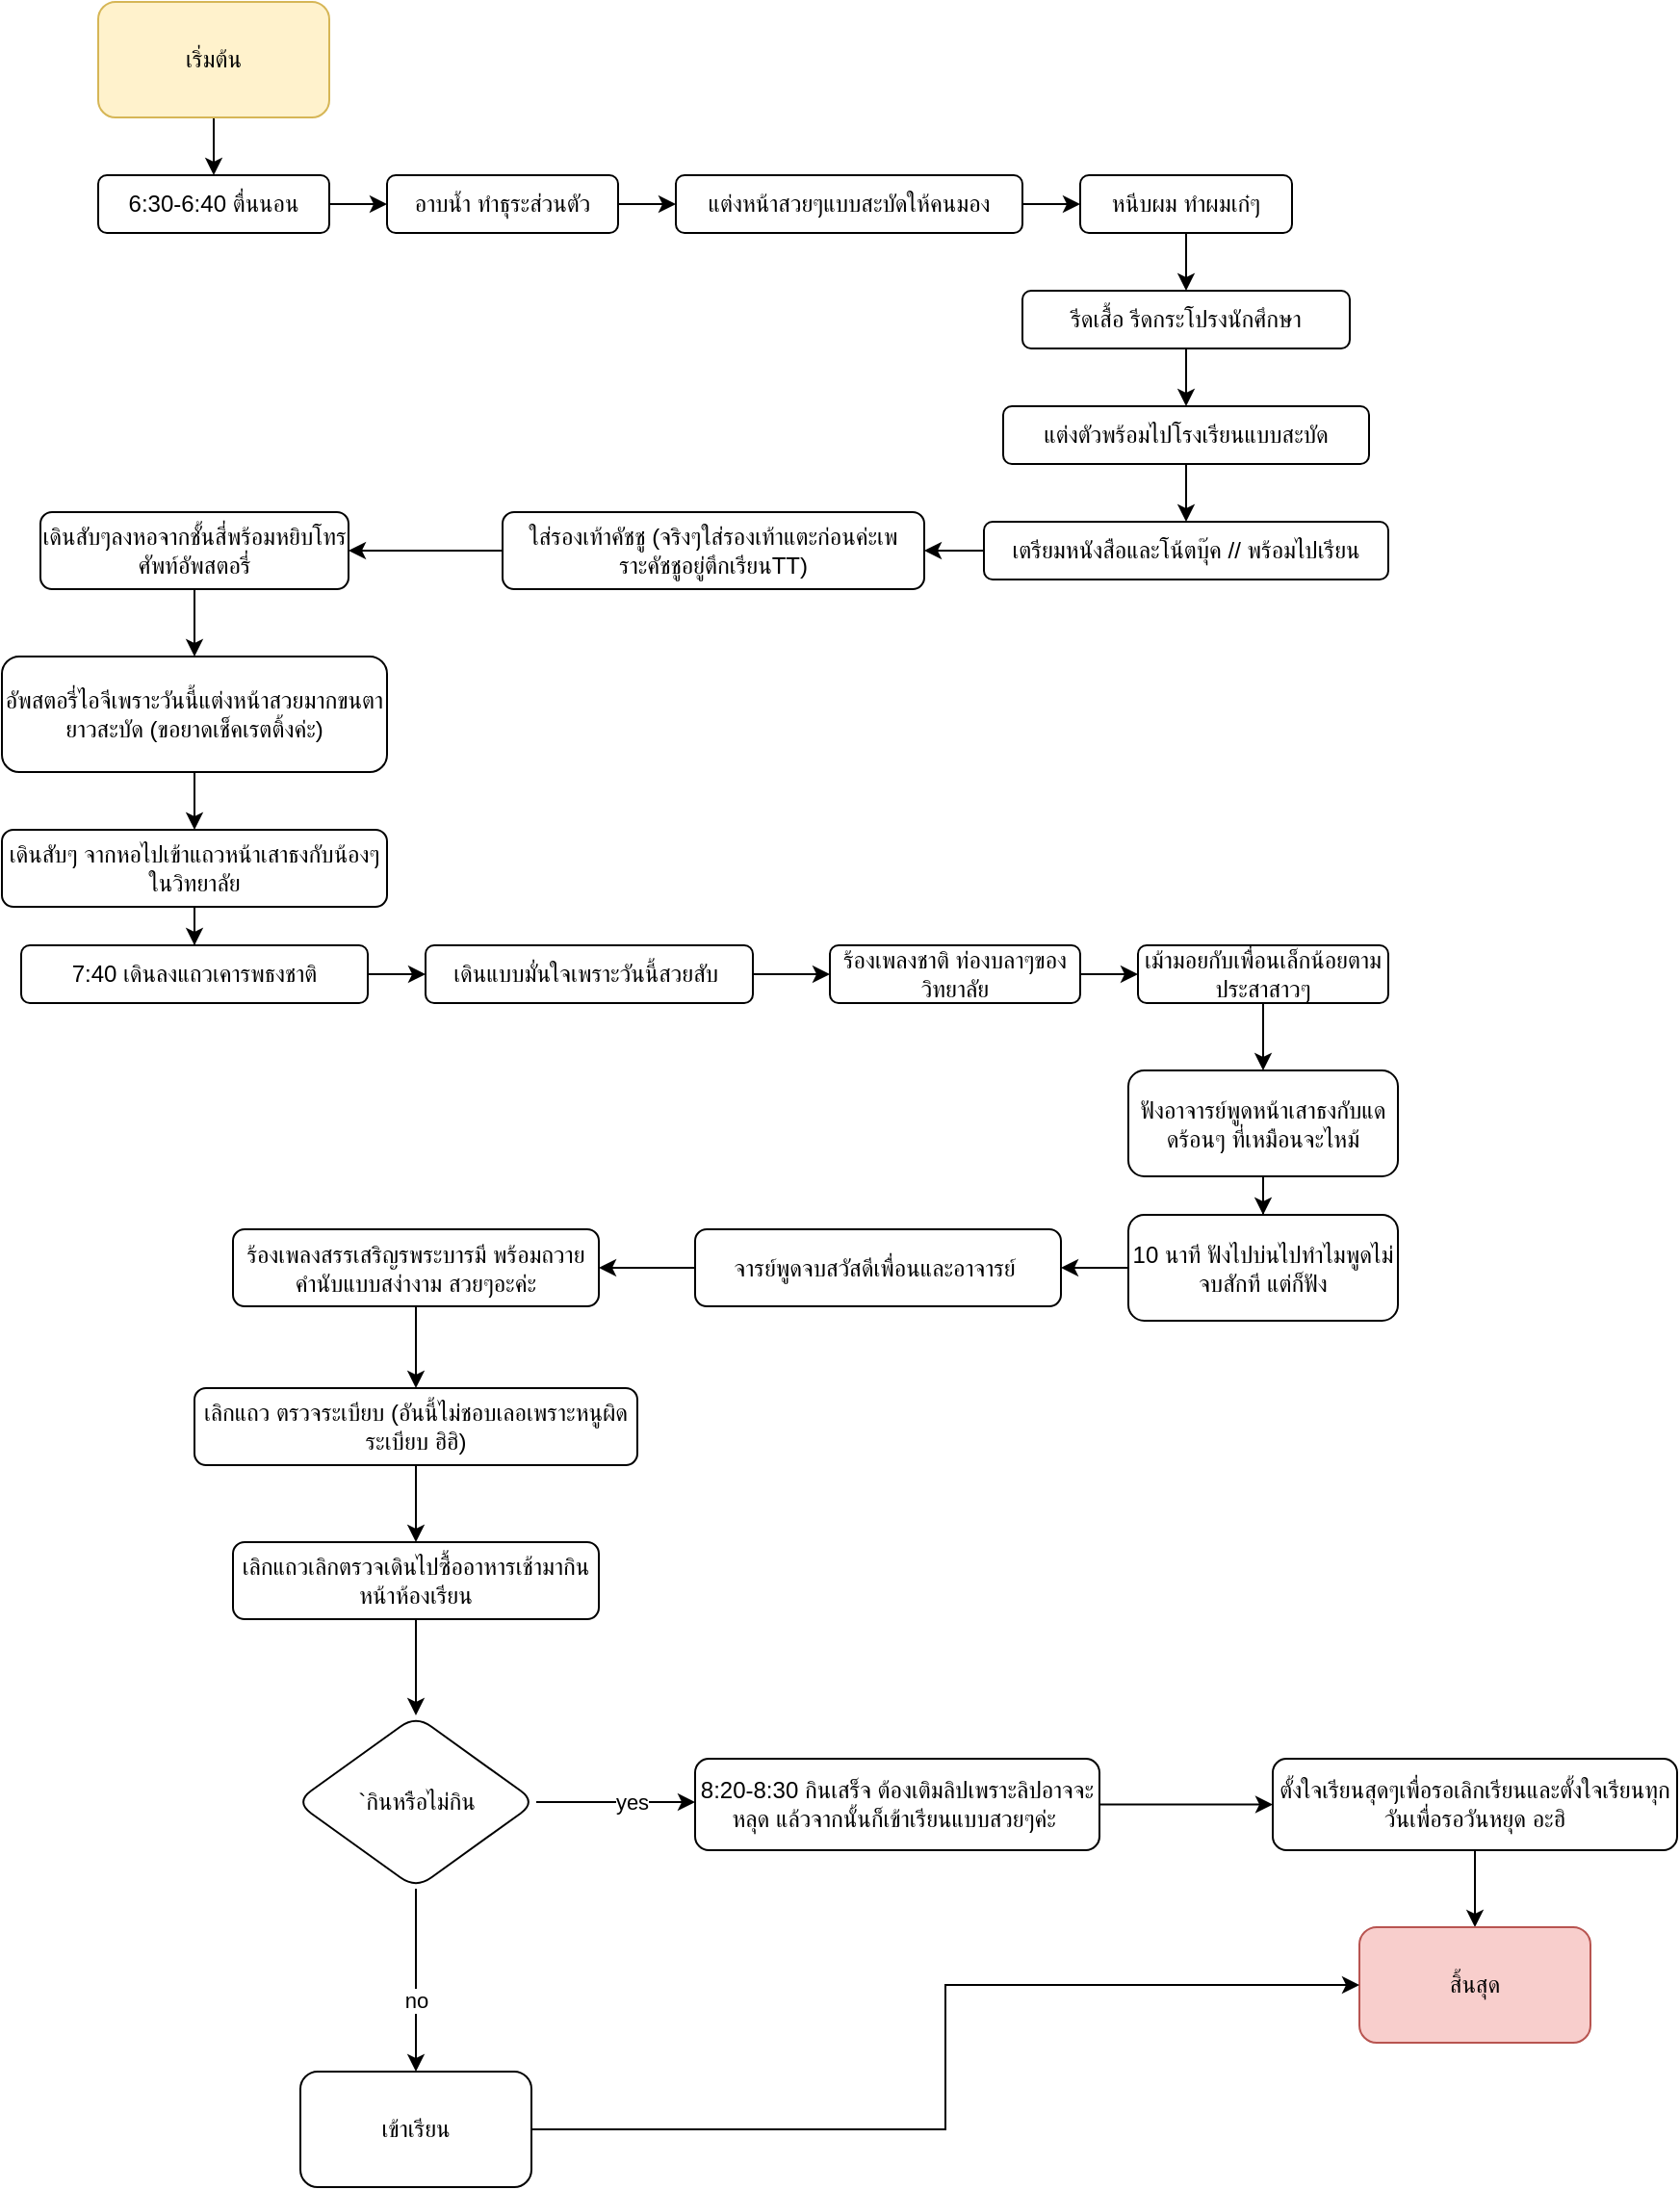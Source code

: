 <mxfile version="20.6.0" type="github">
  <diagram id="jc3KGUTVvT1E_u7E2g3x" name="หน้า-1">
    <mxGraphModel dx="868" dy="450" grid="1" gridSize="10" guides="1" tooltips="1" connect="1" arrows="1" fold="1" page="1" pageScale="1" pageWidth="827" pageHeight="1169" math="0" shadow="0">
      <root>
        <mxCell id="0" />
        <mxCell id="1" parent="0" />
        <mxCell id="kX2poIMsaVfBen5c1JXI-33" value="" style="edgeStyle=orthogonalEdgeStyle;rounded=0;orthogonalLoop=1;jettySize=auto;html=1;" edge="1" parent="1" source="kX2poIMsaVfBen5c1JXI-31" target="kX2poIMsaVfBen5c1JXI-32">
          <mxGeometry relative="1" as="geometry" />
        </mxCell>
        <mxCell id="kX2poIMsaVfBen5c1JXI-31" value="เริ่มต้น" style="rounded=1;whiteSpace=wrap;html=1;fillColor=#fff2cc;strokeColor=#d6b656;" vertex="1" parent="1">
          <mxGeometry x="90" y="30" width="120" height="60" as="geometry" />
        </mxCell>
        <mxCell id="kX2poIMsaVfBen5c1JXI-35" value="" style="edgeStyle=orthogonalEdgeStyle;rounded=0;orthogonalLoop=1;jettySize=auto;html=1;" edge="1" parent="1" source="kX2poIMsaVfBen5c1JXI-32" target="kX2poIMsaVfBen5c1JXI-34">
          <mxGeometry relative="1" as="geometry" />
        </mxCell>
        <mxCell id="kX2poIMsaVfBen5c1JXI-32" value="6:30-6:40 ตื่นนอน" style="rounded=1;whiteSpace=wrap;html=1;" vertex="1" parent="1">
          <mxGeometry x="90" y="120" width="120" height="30" as="geometry" />
        </mxCell>
        <mxCell id="kX2poIMsaVfBen5c1JXI-37" value="" style="edgeStyle=orthogonalEdgeStyle;rounded=0;orthogonalLoop=1;jettySize=auto;html=1;" edge="1" parent="1" source="kX2poIMsaVfBen5c1JXI-34" target="kX2poIMsaVfBen5c1JXI-36">
          <mxGeometry relative="1" as="geometry" />
        </mxCell>
        <mxCell id="kX2poIMsaVfBen5c1JXI-34" value="อาบน้ำ ทำธุระส่วนตัว" style="rounded=1;whiteSpace=wrap;html=1;" vertex="1" parent="1">
          <mxGeometry x="240" y="120" width="120" height="30" as="geometry" />
        </mxCell>
        <mxCell id="kX2poIMsaVfBen5c1JXI-39" value="" style="edgeStyle=orthogonalEdgeStyle;rounded=0;orthogonalLoop=1;jettySize=auto;html=1;" edge="1" parent="1" source="kX2poIMsaVfBen5c1JXI-36" target="kX2poIMsaVfBen5c1JXI-38">
          <mxGeometry relative="1" as="geometry" />
        </mxCell>
        <mxCell id="kX2poIMsaVfBen5c1JXI-36" value="แต่งหน้าสวยๆแบบสะบัดให้คนมอง" style="rounded=1;whiteSpace=wrap;html=1;" vertex="1" parent="1">
          <mxGeometry x="390" y="120" width="180" height="30" as="geometry" />
        </mxCell>
        <mxCell id="kX2poIMsaVfBen5c1JXI-42" value="" style="edgeStyle=orthogonalEdgeStyle;rounded=0;orthogonalLoop=1;jettySize=auto;html=1;" edge="1" parent="1" source="kX2poIMsaVfBen5c1JXI-38" target="kX2poIMsaVfBen5c1JXI-41">
          <mxGeometry relative="1" as="geometry" />
        </mxCell>
        <mxCell id="kX2poIMsaVfBen5c1JXI-38" value="หนีบผม ทำผมเก๋ๆ" style="rounded=1;whiteSpace=wrap;html=1;" vertex="1" parent="1">
          <mxGeometry x="600" y="120" width="110" height="30" as="geometry" />
        </mxCell>
        <mxCell id="kX2poIMsaVfBen5c1JXI-44" value="" style="edgeStyle=orthogonalEdgeStyle;rounded=0;orthogonalLoop=1;jettySize=auto;html=1;" edge="1" parent="1" source="kX2poIMsaVfBen5c1JXI-41" target="kX2poIMsaVfBen5c1JXI-43">
          <mxGeometry relative="1" as="geometry" />
        </mxCell>
        <mxCell id="kX2poIMsaVfBen5c1JXI-41" value="รีดเสื้อ รีดกระโปรงนักศึกษา" style="rounded=1;whiteSpace=wrap;html=1;" vertex="1" parent="1">
          <mxGeometry x="570" y="180" width="170" height="30" as="geometry" />
        </mxCell>
        <mxCell id="kX2poIMsaVfBen5c1JXI-46" value="" style="edgeStyle=orthogonalEdgeStyle;rounded=0;orthogonalLoop=1;jettySize=auto;html=1;" edge="1" parent="1" source="kX2poIMsaVfBen5c1JXI-43" target="kX2poIMsaVfBen5c1JXI-45">
          <mxGeometry relative="1" as="geometry" />
        </mxCell>
        <mxCell id="kX2poIMsaVfBen5c1JXI-43" value="แต่งตัวพร้อมไปโรงเรียนแบบสะบัด" style="rounded=1;whiteSpace=wrap;html=1;" vertex="1" parent="1">
          <mxGeometry x="560" y="240" width="190" height="30" as="geometry" />
        </mxCell>
        <mxCell id="kX2poIMsaVfBen5c1JXI-48" value="" style="edgeStyle=orthogonalEdgeStyle;rounded=0;orthogonalLoop=1;jettySize=auto;html=1;" edge="1" parent="1" source="kX2poIMsaVfBen5c1JXI-45" target="kX2poIMsaVfBen5c1JXI-47">
          <mxGeometry relative="1" as="geometry" />
        </mxCell>
        <mxCell id="kX2poIMsaVfBen5c1JXI-45" value="เตรียมหนังสือและโน้ตบุ๊ค // พร้อมไปเรียน" style="rounded=1;whiteSpace=wrap;html=1;" vertex="1" parent="1">
          <mxGeometry x="550" y="300" width="210" height="30" as="geometry" />
        </mxCell>
        <mxCell id="kX2poIMsaVfBen5c1JXI-50" value="" style="edgeStyle=orthogonalEdgeStyle;rounded=0;orthogonalLoop=1;jettySize=auto;html=1;" edge="1" parent="1" source="kX2poIMsaVfBen5c1JXI-47" target="kX2poIMsaVfBen5c1JXI-49">
          <mxGeometry relative="1" as="geometry" />
        </mxCell>
        <mxCell id="kX2poIMsaVfBen5c1JXI-47" value="ใส่รองเท้าคัชชู (จริงๆใส่รองเท้าแตะก่อนค่ะเพราะคัชชูอยู่ตึกเรียนTT)" style="rounded=1;whiteSpace=wrap;html=1;align=center;" vertex="1" parent="1">
          <mxGeometry x="300" y="295" width="219" height="40" as="geometry" />
        </mxCell>
        <mxCell id="kX2poIMsaVfBen5c1JXI-52" value="" style="edgeStyle=orthogonalEdgeStyle;rounded=0;orthogonalLoop=1;jettySize=auto;html=1;" edge="1" parent="1" source="kX2poIMsaVfBen5c1JXI-49" target="kX2poIMsaVfBen5c1JXI-51">
          <mxGeometry relative="1" as="geometry" />
        </mxCell>
        <mxCell id="kX2poIMsaVfBen5c1JXI-49" value="เดินสับๆลงหอจากชั้นสี่พร้อมหยิบโทรศัพท์อัพสตอรี่" style="rounded=1;whiteSpace=wrap;html=1;align=center;" vertex="1" parent="1">
          <mxGeometry x="60" y="295" width="160" height="40" as="geometry" />
        </mxCell>
        <mxCell id="kX2poIMsaVfBen5c1JXI-54" value="" style="edgeStyle=orthogonalEdgeStyle;rounded=0;orthogonalLoop=1;jettySize=auto;html=1;" edge="1" parent="1" source="kX2poIMsaVfBen5c1JXI-51" target="kX2poIMsaVfBen5c1JXI-53">
          <mxGeometry relative="1" as="geometry" />
        </mxCell>
        <mxCell id="kX2poIMsaVfBen5c1JXI-51" value="อัพสตอรี่ไอจีเพราะวันนี้แต่งหน้าสวยมากขนตายาวสะบัด (ขอยาดเช็คเรตติ้งค่ะ)" style="rounded=1;whiteSpace=wrap;html=1;align=center;" vertex="1" parent="1">
          <mxGeometry x="40" y="370" width="200" height="60" as="geometry" />
        </mxCell>
        <mxCell id="kX2poIMsaVfBen5c1JXI-57" value="" style="edgeStyle=orthogonalEdgeStyle;rounded=0;orthogonalLoop=1;jettySize=auto;html=1;" edge="1" parent="1" source="kX2poIMsaVfBen5c1JXI-53" target="kX2poIMsaVfBen5c1JXI-56">
          <mxGeometry relative="1" as="geometry" />
        </mxCell>
        <mxCell id="kX2poIMsaVfBen5c1JXI-53" value="เดินสับๆ จากหอไปเข้าแถวหน้าเสาธงกับน้องๆในวิทยาลัย" style="rounded=1;whiteSpace=wrap;html=1;align=center;" vertex="1" parent="1">
          <mxGeometry x="40" y="460" width="200" height="40" as="geometry" />
        </mxCell>
        <mxCell id="kX2poIMsaVfBen5c1JXI-59" value="" style="edgeStyle=orthogonalEdgeStyle;rounded=0;orthogonalLoop=1;jettySize=auto;html=1;" edge="1" parent="1" source="kX2poIMsaVfBen5c1JXI-56" target="kX2poIMsaVfBen5c1JXI-58">
          <mxGeometry relative="1" as="geometry" />
        </mxCell>
        <mxCell id="kX2poIMsaVfBen5c1JXI-56" value="7:40 เดินลงแถวเคารพธงชาติ" style="rounded=1;whiteSpace=wrap;html=1;align=center;" vertex="1" parent="1">
          <mxGeometry x="50" y="520" width="180" height="30" as="geometry" />
        </mxCell>
        <mxCell id="kX2poIMsaVfBen5c1JXI-61" value="" style="edgeStyle=orthogonalEdgeStyle;rounded=0;orthogonalLoop=1;jettySize=auto;html=1;" edge="1" parent="1" source="kX2poIMsaVfBen5c1JXI-58" target="kX2poIMsaVfBen5c1JXI-60">
          <mxGeometry relative="1" as="geometry" />
        </mxCell>
        <mxCell id="kX2poIMsaVfBen5c1JXI-58" value="เดินแบบมั่นใจเพราะวันนี้สวยสับ&amp;nbsp;" style="rounded=1;whiteSpace=wrap;html=1;align=center;" vertex="1" parent="1">
          <mxGeometry x="260" y="520" width="170" height="30" as="geometry" />
        </mxCell>
        <mxCell id="kX2poIMsaVfBen5c1JXI-63" value="" style="edgeStyle=orthogonalEdgeStyle;rounded=0;orthogonalLoop=1;jettySize=auto;html=1;" edge="1" parent="1" source="kX2poIMsaVfBen5c1JXI-60" target="kX2poIMsaVfBen5c1JXI-62">
          <mxGeometry relative="1" as="geometry" />
        </mxCell>
        <mxCell id="kX2poIMsaVfBen5c1JXI-60" value="ร้องเพลงชาติ ท่องบลาๆของวิทยาลัย" style="rounded=1;whiteSpace=wrap;html=1;align=center;" vertex="1" parent="1">
          <mxGeometry x="470" y="520" width="130" height="30" as="geometry" />
        </mxCell>
        <mxCell id="kX2poIMsaVfBen5c1JXI-66" value="" style="edgeStyle=orthogonalEdgeStyle;rounded=0;orthogonalLoop=1;jettySize=auto;html=1;" edge="1" parent="1" source="kX2poIMsaVfBen5c1JXI-62" target="kX2poIMsaVfBen5c1JXI-65">
          <mxGeometry relative="1" as="geometry" />
        </mxCell>
        <mxCell id="kX2poIMsaVfBen5c1JXI-62" value="เม้ามอยกับเพื่อนเล็กน้อยตามประสาสาวๆ" style="rounded=1;whiteSpace=wrap;html=1;align=center;" vertex="1" parent="1">
          <mxGeometry x="630" y="520" width="130" height="30" as="geometry" />
        </mxCell>
        <mxCell id="kX2poIMsaVfBen5c1JXI-69" value="" style="edgeStyle=orthogonalEdgeStyle;rounded=0;orthogonalLoop=1;jettySize=auto;html=1;" edge="1" parent="1" source="kX2poIMsaVfBen5c1JXI-65" target="kX2poIMsaVfBen5c1JXI-68">
          <mxGeometry relative="1" as="geometry" />
        </mxCell>
        <mxCell id="kX2poIMsaVfBen5c1JXI-65" value="ฟังอาจารย์พูดหน้าเสาธงกับแดดร้อนๆ ที่เหมือนจะไหม้" style="rounded=1;whiteSpace=wrap;html=1;align=center;" vertex="1" parent="1">
          <mxGeometry x="625" y="585" width="140" height="55" as="geometry" />
        </mxCell>
        <mxCell id="kX2poIMsaVfBen5c1JXI-71" value="" style="edgeStyle=orthogonalEdgeStyle;rounded=0;orthogonalLoop=1;jettySize=auto;html=1;" edge="1" parent="1" source="kX2poIMsaVfBen5c1JXI-68" target="kX2poIMsaVfBen5c1JXI-70">
          <mxGeometry relative="1" as="geometry" />
        </mxCell>
        <mxCell id="kX2poIMsaVfBen5c1JXI-68" value="10 นาที ฟังไปบ่นไปทำไมพูดไม่จบสักที แต่ก็ฟัง" style="rounded=1;whiteSpace=wrap;html=1;align=center;" vertex="1" parent="1">
          <mxGeometry x="625" y="660" width="140" height="55" as="geometry" />
        </mxCell>
        <mxCell id="kX2poIMsaVfBen5c1JXI-73" value="" style="edgeStyle=orthogonalEdgeStyle;rounded=0;orthogonalLoop=1;jettySize=auto;html=1;" edge="1" parent="1" source="kX2poIMsaVfBen5c1JXI-70" target="kX2poIMsaVfBen5c1JXI-72">
          <mxGeometry relative="1" as="geometry" />
        </mxCell>
        <mxCell id="kX2poIMsaVfBen5c1JXI-70" value="จารย์พูดจบสวัสดีเพื่อนและอาจารย์&amp;nbsp;" style="rounded=1;whiteSpace=wrap;html=1;align=center;" vertex="1" parent="1">
          <mxGeometry x="400" y="667.5" width="190" height="40" as="geometry" />
        </mxCell>
        <mxCell id="kX2poIMsaVfBen5c1JXI-75" value="" style="edgeStyle=orthogonalEdgeStyle;rounded=0;orthogonalLoop=1;jettySize=auto;html=1;" edge="1" parent="1" source="kX2poIMsaVfBen5c1JXI-72" target="kX2poIMsaVfBen5c1JXI-74">
          <mxGeometry relative="1" as="geometry" />
        </mxCell>
        <mxCell id="kX2poIMsaVfBen5c1JXI-72" value="ร้องเพลงสรรเสริญรพระบารมี พร้อมถวายคำนับแบบสง่างาม สวยๆอะค่ะ" style="rounded=1;whiteSpace=wrap;html=1;align=center;" vertex="1" parent="1">
          <mxGeometry x="160" y="667.5" width="190" height="40" as="geometry" />
        </mxCell>
        <mxCell id="kX2poIMsaVfBen5c1JXI-77" value="" style="edgeStyle=orthogonalEdgeStyle;rounded=0;orthogonalLoop=1;jettySize=auto;html=1;" edge="1" parent="1" source="kX2poIMsaVfBen5c1JXI-74" target="kX2poIMsaVfBen5c1JXI-76">
          <mxGeometry relative="1" as="geometry" />
        </mxCell>
        <mxCell id="kX2poIMsaVfBen5c1JXI-74" value="เลิกแถว ตรวจระเบียบ (อันนี้ไม่ชอบเลอเพราะหนูผิดระเบียบ ฮิฮิ)" style="rounded=1;whiteSpace=wrap;html=1;align=center;" vertex="1" parent="1">
          <mxGeometry x="140" y="750" width="230" height="40" as="geometry" />
        </mxCell>
        <mxCell id="kX2poIMsaVfBen5c1JXI-80" value="" style="edgeStyle=orthogonalEdgeStyle;rounded=0;orthogonalLoop=1;jettySize=auto;html=1;" edge="1" parent="1" source="kX2poIMsaVfBen5c1JXI-76" target="kX2poIMsaVfBen5c1JXI-79">
          <mxGeometry relative="1" as="geometry" />
        </mxCell>
        <mxCell id="kX2poIMsaVfBen5c1JXI-76" value="เลิกแถวเลิกตรวจเดินไปซื้ออาหารเช้ามากินหน้าห้องเรียน" style="rounded=1;whiteSpace=wrap;html=1;align=center;" vertex="1" parent="1">
          <mxGeometry x="160" y="830" width="190" height="40" as="geometry" />
        </mxCell>
        <mxCell id="kX2poIMsaVfBen5c1JXI-86" value="" style="edgeStyle=orthogonalEdgeStyle;rounded=0;orthogonalLoop=1;jettySize=auto;html=1;" edge="1" parent="1" source="kX2poIMsaVfBen5c1JXI-79" target="kX2poIMsaVfBen5c1JXI-85">
          <mxGeometry relative="1" as="geometry">
            <Array as="points">
              <mxPoint x="350" y="965" />
              <mxPoint x="350" y="965" />
            </Array>
          </mxGeometry>
        </mxCell>
        <mxCell id="kX2poIMsaVfBen5c1JXI-87" value="yes" style="edgeLabel;html=1;align=center;verticalAlign=middle;resizable=0;points=[];" vertex="1" connectable="0" parent="kX2poIMsaVfBen5c1JXI-86">
          <mxGeometry x="0.182" relative="1" as="geometry">
            <mxPoint as="offset" />
          </mxGeometry>
        </mxCell>
        <mxCell id="kX2poIMsaVfBen5c1JXI-93" value="" style="edgeStyle=orthogonalEdgeStyle;rounded=0;orthogonalLoop=1;jettySize=auto;html=1;" edge="1" parent="1" source="kX2poIMsaVfBen5c1JXI-79" target="kX2poIMsaVfBen5c1JXI-92">
          <mxGeometry relative="1" as="geometry" />
        </mxCell>
        <mxCell id="kX2poIMsaVfBen5c1JXI-95" value="no" style="edgeLabel;html=1;align=center;verticalAlign=middle;resizable=0;points=[];" vertex="1" connectable="0" parent="kX2poIMsaVfBen5c1JXI-93">
          <mxGeometry x="0.22" relative="1" as="geometry">
            <mxPoint as="offset" />
          </mxGeometry>
        </mxCell>
        <mxCell id="kX2poIMsaVfBen5c1JXI-79" value="`กินหรือไม่กิน" style="rhombus;whiteSpace=wrap;html=1;rounded=1;" vertex="1" parent="1">
          <mxGeometry x="192.5" y="920" width="125" height="90" as="geometry" />
        </mxCell>
        <mxCell id="kX2poIMsaVfBen5c1JXI-89" value="" style="edgeStyle=orthogonalEdgeStyle;rounded=0;orthogonalLoop=1;jettySize=auto;html=1;" edge="1" parent="1" source="kX2poIMsaVfBen5c1JXI-85" target="kX2poIMsaVfBen5c1JXI-88">
          <mxGeometry relative="1" as="geometry" />
        </mxCell>
        <mxCell id="kX2poIMsaVfBen5c1JXI-85" value="8:20-8:30 กินเสร็จ ต้องเติมลิปเพราะลิปอาจจะหลุด แล้วจากนั้นก็เข้าเรียนแบบสวยๆค่ะ&amp;nbsp;" style="rounded=1;whiteSpace=wrap;html=1;" vertex="1" parent="1">
          <mxGeometry x="400" y="942.5" width="210" height="47.5" as="geometry" />
        </mxCell>
        <mxCell id="kX2poIMsaVfBen5c1JXI-91" value="" style="edgeStyle=orthogonalEdgeStyle;rounded=0;orthogonalLoop=1;jettySize=auto;html=1;" edge="1" parent="1" source="kX2poIMsaVfBen5c1JXI-88" target="kX2poIMsaVfBen5c1JXI-90">
          <mxGeometry relative="1" as="geometry" />
        </mxCell>
        <mxCell id="kX2poIMsaVfBen5c1JXI-88" value="ตั้งใจเรียนสุดๆเพื่อรอเลิกเรียนและตั้งใจเรียนทุกวันเพื่อรอวันหยุด อะฮิ" style="rounded=1;whiteSpace=wrap;html=1;" vertex="1" parent="1">
          <mxGeometry x="700" y="942.5" width="210" height="47.5" as="geometry" />
        </mxCell>
        <mxCell id="kX2poIMsaVfBen5c1JXI-90" value="สิ้นสุด" style="whiteSpace=wrap;html=1;rounded=1;fillColor=#f8cecc;strokeColor=#b85450;" vertex="1" parent="1">
          <mxGeometry x="745" y="1030" width="120" height="60" as="geometry" />
        </mxCell>
        <mxCell id="kX2poIMsaVfBen5c1JXI-96" style="edgeStyle=orthogonalEdgeStyle;rounded=0;orthogonalLoop=1;jettySize=auto;html=1;exitX=1;exitY=0.5;exitDx=0;exitDy=0;entryX=0;entryY=0.5;entryDx=0;entryDy=0;" edge="1" parent="1" source="kX2poIMsaVfBen5c1JXI-92" target="kX2poIMsaVfBen5c1JXI-90">
          <mxGeometry relative="1" as="geometry" />
        </mxCell>
        <mxCell id="kX2poIMsaVfBen5c1JXI-92" value="เข้าเรียน" style="whiteSpace=wrap;html=1;rounded=1;" vertex="1" parent="1">
          <mxGeometry x="195" y="1105" width="120" height="60" as="geometry" />
        </mxCell>
      </root>
    </mxGraphModel>
  </diagram>
</mxfile>
